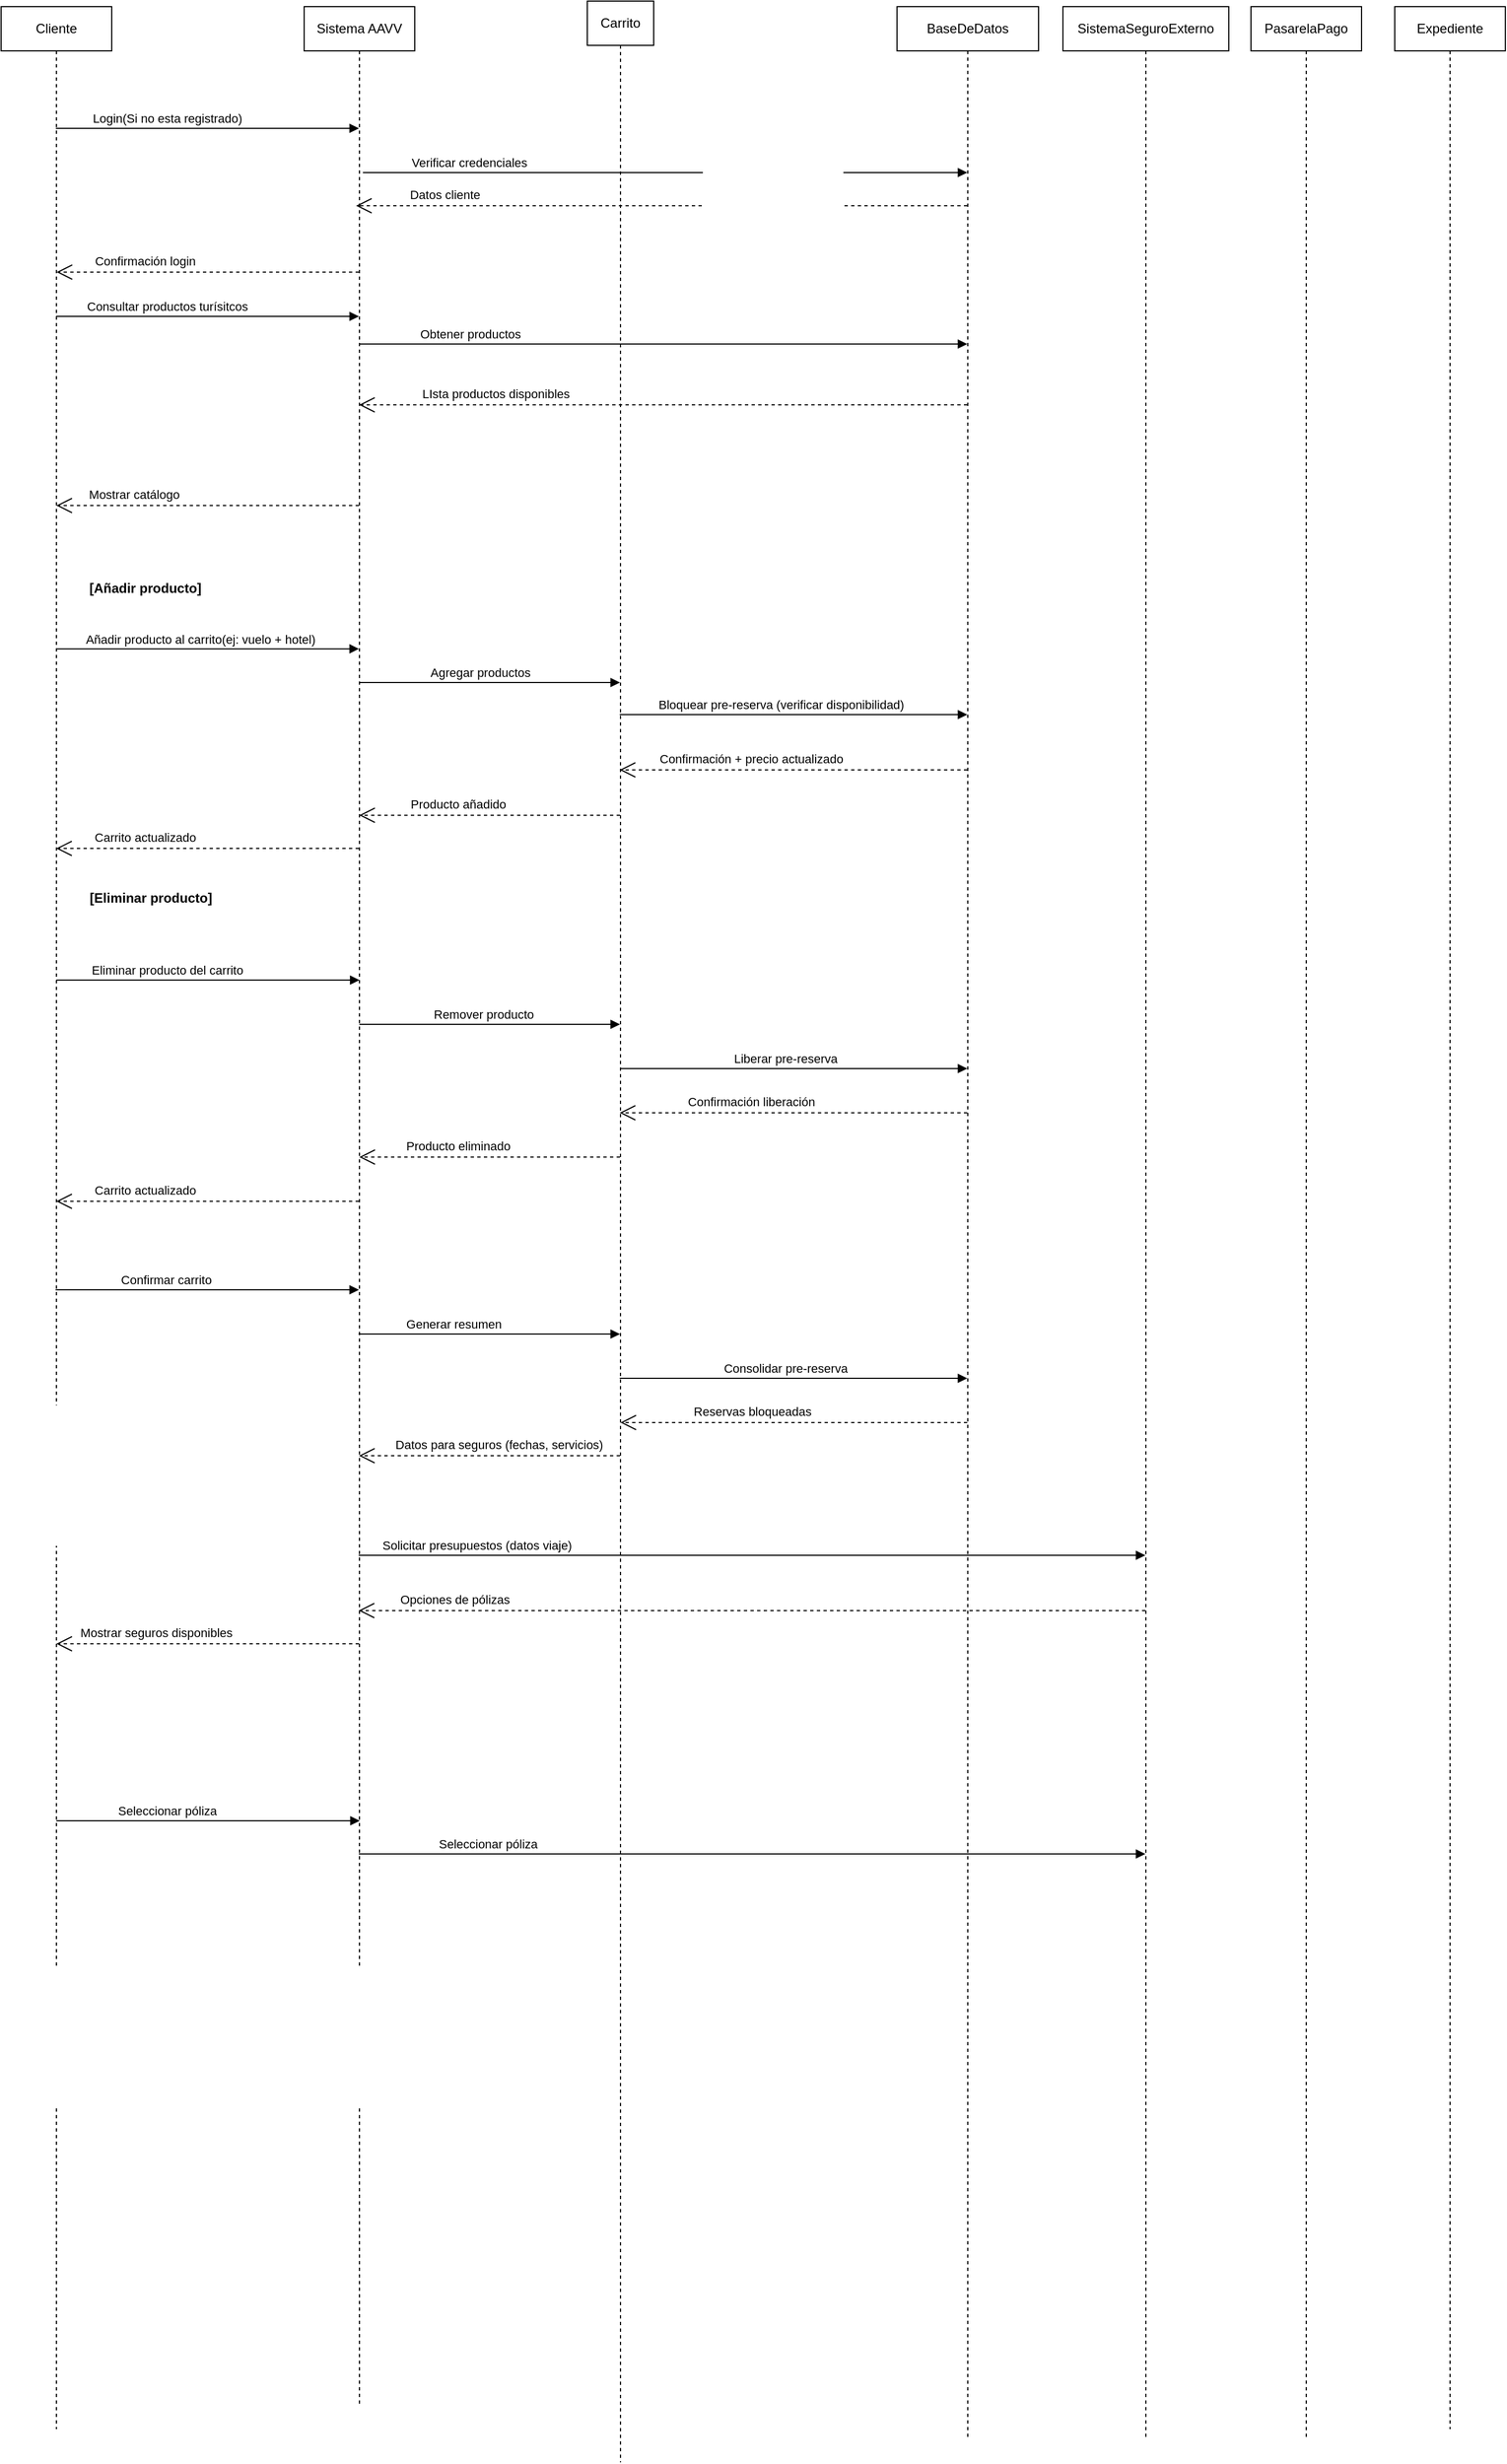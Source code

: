 <mxfile version="26.2.14">
  <diagram name="Página-1" id="8IQbDquWTTxxeq2xW0NO">
    <mxGraphModel dx="1115" dy="1196" grid="1" gridSize="10" guides="1" tooltips="1" connect="1" arrows="1" fold="1" page="1" pageScale="1" pageWidth="827" pageHeight="1169" math="0" shadow="0">
      <root>
        <mxCell id="0" />
        <mxCell id="1" parent="0" />
        <mxCell id="5mpojZy3bhpFWDZei2qy-2" value="Sistema AAVV" style="shape=umlLifeline;perimeter=lifelinePerimeter;whiteSpace=wrap;html=1;container=1;dropTarget=0;collapsible=0;recursiveResize=0;outlineConnect=0;portConstraint=eastwest;newEdgeStyle={&quot;curved&quot;:0,&quot;rounded&quot;:0};" vertex="1" parent="1">
          <mxGeometry x="474" y="80" width="100" height="2170" as="geometry" />
        </mxCell>
        <mxCell id="5mpojZy3bhpFWDZei2qy-3" value="Cliente" style="shape=umlLifeline;perimeter=lifelinePerimeter;whiteSpace=wrap;html=1;container=1;dropTarget=0;collapsible=0;recursiveResize=0;outlineConnect=0;portConstraint=eastwest;newEdgeStyle={&quot;curved&quot;:0,&quot;rounded&quot;:0};" vertex="1" parent="1">
          <mxGeometry x="200" y="80" width="100" height="2190" as="geometry" />
        </mxCell>
        <mxCell id="5mpojZy3bhpFWDZei2qy-4" value="SistemaSeguroExterno" style="shape=umlLifeline;perimeter=lifelinePerimeter;whiteSpace=wrap;html=1;container=1;dropTarget=0;collapsible=0;recursiveResize=0;outlineConnect=0;portConstraint=eastwest;newEdgeStyle={&quot;curved&quot;:0,&quot;rounded&quot;:0};" vertex="1" parent="1">
          <mxGeometry x="1160" y="80" width="150" height="2200" as="geometry" />
        </mxCell>
        <mxCell id="5mpojZy3bhpFWDZei2qy-5" value="BaseDeDatos" style="shape=umlLifeline;perimeter=lifelinePerimeter;whiteSpace=wrap;html=1;container=1;dropTarget=0;collapsible=0;recursiveResize=0;outlineConnect=0;portConstraint=eastwest;newEdgeStyle={&quot;curved&quot;:0,&quot;rounded&quot;:0};" vertex="1" parent="1">
          <mxGeometry x="1010" y="80" width="128" height="2200" as="geometry" />
        </mxCell>
        <mxCell id="5mpojZy3bhpFWDZei2qy-6" value="Carrito" style="shape=umlLifeline;perimeter=lifelinePerimeter;whiteSpace=wrap;html=1;container=1;dropTarget=0;collapsible=0;recursiveResize=0;outlineConnect=0;portConstraint=eastwest;newEdgeStyle={&quot;curved&quot;:0,&quot;rounded&quot;:0};" vertex="1" parent="1">
          <mxGeometry x="730" y="75" width="60" height="2225" as="geometry" />
        </mxCell>
        <mxCell id="5mpojZy3bhpFWDZei2qy-7" value="PasarelaPago" style="shape=umlLifeline;perimeter=lifelinePerimeter;whiteSpace=wrap;html=1;container=1;dropTarget=0;collapsible=0;recursiveResize=0;outlineConnect=0;portConstraint=eastwest;newEdgeStyle={&quot;curved&quot;:0,&quot;rounded&quot;:0};" vertex="1" parent="1">
          <mxGeometry x="1330" y="80" width="100" height="2200" as="geometry" />
        </mxCell>
        <mxCell id="5mpojZy3bhpFWDZei2qy-8" value="Expediente" style="shape=umlLifeline;perimeter=lifelinePerimeter;whiteSpace=wrap;html=1;container=1;dropTarget=0;collapsible=0;recursiveResize=0;outlineConnect=0;portConstraint=eastwest;newEdgeStyle={&quot;curved&quot;:0,&quot;rounded&quot;:0};" vertex="1" parent="1">
          <mxGeometry x="1460" y="80" width="100" height="2190" as="geometry" />
        </mxCell>
        <mxCell id="5mpojZy3bhpFWDZei2qy-9" value="Login(Si no esta registrado)" style="html=1;verticalAlign=bottom;endArrow=block;curved=0;rounded=0;" edge="1" parent="1" target="5mpojZy3bhpFWDZei2qy-2">
          <mxGeometry x="-0.266" width="80" relative="1" as="geometry">
            <mxPoint x="249.5" y="190" as="sourcePoint" />
            <mxPoint x="389.5" y="190" as="targetPoint" />
            <mxPoint as="offset" />
          </mxGeometry>
        </mxCell>
        <mxCell id="5mpojZy3bhpFWDZei2qy-10" value="Verificar credenciales" style="html=1;verticalAlign=bottom;endArrow=block;curved=0;rounded=0;exitX=0.526;exitY=0.194;exitDx=0;exitDy=0;exitPerimeter=0;" edge="1" parent="1" target="5mpojZy3bhpFWDZei2qy-5">
          <mxGeometry x="-0.649" width="80" relative="1" as="geometry">
            <mxPoint x="527.1" y="230.0" as="sourcePoint" />
            <mxPoint x="1000" y="230.0" as="targetPoint" />
            <mxPoint as="offset" />
          </mxGeometry>
        </mxCell>
        <mxCell id="5mpojZy3bhpFWDZei2qy-11" value="Datos cliente" style="endArrow=open;endSize=12;dashed=1;html=1;rounded=0;" edge="1" parent="1" source="5mpojZy3bhpFWDZei2qy-5">
          <mxGeometry x="0.711" y="-10" width="160" relative="1" as="geometry">
            <mxPoint x="739.05" y="260.0" as="sourcePoint" />
            <mxPoint x="520.95" y="260.0" as="targetPoint" />
            <mxPoint as="offset" />
          </mxGeometry>
        </mxCell>
        <mxCell id="5mpojZy3bhpFWDZei2qy-13" value="Confirmación login" style="endArrow=open;endSize=12;dashed=1;html=1;rounded=0;" edge="1" parent="1" source="5mpojZy3bhpFWDZei2qy-2">
          <mxGeometry x="0.416" y="-10" width="160" relative="1" as="geometry">
            <mxPoint x="450" y="320" as="sourcePoint" />
            <mxPoint x="250.2" y="320" as="targetPoint" />
            <mxPoint as="offset" />
          </mxGeometry>
        </mxCell>
        <mxCell id="5mpojZy3bhpFWDZei2qy-14" value="Consultar productos turísitcos" style="html=1;verticalAlign=bottom;endArrow=block;curved=0;rounded=0;" edge="1" parent="1" target="5mpojZy3bhpFWDZei2qy-2">
          <mxGeometry x="-0.267" width="80" relative="1" as="geometry">
            <mxPoint x="249.7" y="360" as="sourcePoint" />
            <mxPoint x="489.5" y="360" as="targetPoint" />
            <mxPoint as="offset" />
          </mxGeometry>
        </mxCell>
        <mxCell id="5mpojZy3bhpFWDZei2qy-15" value="Obtener productos" style="html=1;verticalAlign=bottom;endArrow=block;curved=0;rounded=0;" edge="1" parent="1" target="5mpojZy3bhpFWDZei2qy-5">
          <mxGeometry x="-0.637" width="80" relative="1" as="geometry">
            <mxPoint x="523.7" y="385" as="sourcePoint" />
            <mxPoint x="740" y="385" as="targetPoint" />
            <mxPoint as="offset" />
          </mxGeometry>
        </mxCell>
        <mxCell id="5mpojZy3bhpFWDZei2qy-16" value="LIsta productos disponibles" style="endArrow=open;endSize=12;dashed=1;html=1;rounded=0;" edge="1" parent="1" source="5mpojZy3bhpFWDZei2qy-5">
          <mxGeometry x="0.553" y="-10" width="160" relative="1" as="geometry">
            <mxPoint x="759.5" y="440" as="sourcePoint" />
            <mxPoint x="523.7" y="440" as="targetPoint" />
            <mxPoint as="offset" />
          </mxGeometry>
        </mxCell>
        <mxCell id="5mpojZy3bhpFWDZei2qy-17" value="Mostrar catálogo" style="endArrow=open;endSize=12;dashed=1;html=1;rounded=0;" edge="1" parent="1">
          <mxGeometry x="0.488" y="-10" width="160" relative="1" as="geometry">
            <mxPoint x="523.5" y="531" as="sourcePoint" />
            <mxPoint x="249.997" y="531" as="targetPoint" />
            <mxPoint as="offset" />
          </mxGeometry>
        </mxCell>
        <mxCell id="5mpojZy3bhpFWDZei2qy-21" value="Añadir producto al carrito(ej: vuelo + hotel)" style="html=1;verticalAlign=bottom;endArrow=block;curved=0;rounded=0;" edge="1" parent="1">
          <mxGeometry x="-0.047" width="80" relative="1" as="geometry">
            <mxPoint x="249.5" y="660.6" as="sourcePoint" />
            <mxPoint x="523.5" y="660.6" as="targetPoint" />
            <mxPoint as="offset" />
          </mxGeometry>
        </mxCell>
        <mxCell id="5mpojZy3bhpFWDZei2qy-22" value="Agregar productos" style="html=1;verticalAlign=bottom;endArrow=block;curved=0;rounded=0;" edge="1" parent="1" target="5mpojZy3bhpFWDZei2qy-6">
          <mxGeometry x="-0.072" width="80" relative="1" as="geometry">
            <mxPoint x="523.833" y="691" as="sourcePoint" />
            <mxPoint x="709.5" y="691" as="targetPoint" />
            <mxPoint as="offset" />
          </mxGeometry>
        </mxCell>
        <mxCell id="5mpojZy3bhpFWDZei2qy-23" value="Bloquear pre-reserva (verificar disponibilidad)" style="html=1;verticalAlign=bottom;endArrow=block;curved=0;rounded=0;" edge="1" parent="1">
          <mxGeometry x="-0.072" width="80" relative="1" as="geometry">
            <mxPoint x="759.324" y="720" as="sourcePoint" />
            <mxPoint x="1073.5" y="720" as="targetPoint" />
            <mxPoint as="offset" />
          </mxGeometry>
        </mxCell>
        <mxCell id="5mpojZy3bhpFWDZei2qy-24" value="Confirmación + precio actualizado" style="endArrow=open;endSize=12;dashed=1;html=1;rounded=0;" edge="1" parent="1">
          <mxGeometry x="0.243" y="-10" width="160" relative="1" as="geometry">
            <mxPoint x="1073.5" y="770" as="sourcePoint" />
            <mxPoint x="759.324" y="770" as="targetPoint" />
            <mxPoint as="offset" />
          </mxGeometry>
        </mxCell>
        <mxCell id="5mpojZy3bhpFWDZei2qy-25" value="Producto añadido" style="endArrow=open;endSize=12;dashed=1;html=1;rounded=0;" edge="1" parent="1" source="5mpojZy3bhpFWDZei2qy-6">
          <mxGeometry x="0.243" y="-10" width="160" relative="1" as="geometry">
            <mxPoint x="709.5" y="811" as="sourcePoint" />
            <mxPoint x="523.833" y="811" as="targetPoint" />
            <mxPoint as="offset" />
          </mxGeometry>
        </mxCell>
        <mxCell id="5mpojZy3bhpFWDZei2qy-26" value="Carrito actualizado" style="endArrow=open;endSize=12;dashed=1;html=1;rounded=0;" edge="1" parent="1">
          <mxGeometry x="0.414" y="-10" width="160" relative="1" as="geometry">
            <mxPoint x="523.5" y="841" as="sourcePoint" />
            <mxPoint x="249.833" y="841" as="targetPoint" />
            <mxPoint as="offset" />
          </mxGeometry>
        </mxCell>
        <mxCell id="5mpojZy3bhpFWDZei2qy-27" value="[Eliminar producto]" style="text;align=center;fontStyle=1;verticalAlign=middle;spacingLeft=3;spacingRight=3;strokeColor=none;rotatable=0;points=[[0,0.5],[1,0.5]];portConstraint=eastwest;html=1;" vertex="1" parent="1">
          <mxGeometry x="275" y="873" width="120" height="26" as="geometry" />
        </mxCell>
        <mxCell id="5mpojZy3bhpFWDZei2qy-28" value="[Añadir producto]" style="text;align=center;fontStyle=1;verticalAlign=middle;spacingLeft=3;spacingRight=3;strokeColor=none;rotatable=0;points=[[0,0.5],[1,0.5]];portConstraint=eastwest;html=1;" vertex="1" parent="1">
          <mxGeometry x="270" y="593" width="120" height="26" as="geometry" />
        </mxCell>
        <mxCell id="5mpojZy3bhpFWDZei2qy-29" value="Eliminar producto del carrito" style="html=1;verticalAlign=bottom;endArrow=block;curved=0;rounded=0;" edge="1" parent="1">
          <mxGeometry x="-0.27" width="80" relative="1" as="geometry">
            <mxPoint x="250" y="960" as="sourcePoint" />
            <mxPoint x="524" y="960.0" as="targetPoint" />
            <mxPoint as="offset" />
          </mxGeometry>
        </mxCell>
        <mxCell id="5mpojZy3bhpFWDZei2qy-30" value="Remover producto" style="html=1;verticalAlign=bottom;endArrow=block;curved=0;rounded=0;" edge="1" parent="1" target="5mpojZy3bhpFWDZei2qy-6">
          <mxGeometry x="-0.047" width="80" relative="1" as="geometry">
            <mxPoint x="523.929" y="1000" as="sourcePoint" />
            <mxPoint x="709.5" y="1000" as="targetPoint" />
            <mxPoint as="offset" />
          </mxGeometry>
        </mxCell>
        <mxCell id="5mpojZy3bhpFWDZei2qy-31" value="Liberar pre-reserva" style="html=1;verticalAlign=bottom;endArrow=block;curved=0;rounded=0;" edge="1" parent="1" target="5mpojZy3bhpFWDZei2qy-5">
          <mxGeometry x="-0.047" width="80" relative="1" as="geometry">
            <mxPoint x="759.667" y="1040.0" as="sourcePoint" />
            <mxPoint x="999.5" y="1040.0" as="targetPoint" />
            <mxPoint as="offset" />
          </mxGeometry>
        </mxCell>
        <mxCell id="5mpojZy3bhpFWDZei2qy-32" value="Confirmación liberación" style="endArrow=open;endSize=12;dashed=1;html=1;rounded=0;" edge="1" parent="1">
          <mxGeometry x="0.243" y="-10" width="160" relative="1" as="geometry">
            <mxPoint x="1073.5" y="1080" as="sourcePoint" />
            <mxPoint x="759.324" y="1080" as="targetPoint" />
            <mxPoint as="offset" />
          </mxGeometry>
        </mxCell>
        <mxCell id="5mpojZy3bhpFWDZei2qy-33" value="Producto eliminado" style="endArrow=open;endSize=12;dashed=1;html=1;rounded=0;" edge="1" parent="1" source="5mpojZy3bhpFWDZei2qy-6">
          <mxGeometry x="0.243" y="-10" width="160" relative="1" as="geometry">
            <mxPoint x="709.5" y="1120" as="sourcePoint" />
            <mxPoint x="523.929" y="1120" as="targetPoint" />
            <mxPoint as="offset" />
          </mxGeometry>
        </mxCell>
        <mxCell id="5mpojZy3bhpFWDZei2qy-34" value="Carrito actualizado" style="endArrow=open;endSize=12;dashed=1;html=1;rounded=0;" edge="1" parent="1">
          <mxGeometry x="0.414" y="-10" width="160" relative="1" as="geometry">
            <mxPoint x="523.5" y="1160" as="sourcePoint" />
            <mxPoint x="249.929" y="1160" as="targetPoint" />
            <mxPoint as="offset" />
          </mxGeometry>
        </mxCell>
        <mxCell id="5mpojZy3bhpFWDZei2qy-35" value="Confirmar carrito" style="html=1;verticalAlign=bottom;endArrow=block;curved=0;rounded=0;" edge="1" parent="1">
          <mxGeometry x="-0.27" width="80" relative="1" as="geometry">
            <mxPoint x="249.25" y="1240" as="sourcePoint" />
            <mxPoint x="523.5" y="1240" as="targetPoint" />
            <mxPoint as="offset" />
          </mxGeometry>
        </mxCell>
        <mxCell id="5mpojZy3bhpFWDZei2qy-36" value="Generar resumen" style="html=1;verticalAlign=bottom;endArrow=block;curved=0;rounded=0;" edge="1" parent="1" target="5mpojZy3bhpFWDZei2qy-6">
          <mxGeometry x="-0.27" width="80" relative="1" as="geometry">
            <mxPoint x="523.25" y="1280" as="sourcePoint" />
            <mxPoint x="709.5" y="1280" as="targetPoint" />
            <mxPoint as="offset" />
          </mxGeometry>
        </mxCell>
        <mxCell id="5mpojZy3bhpFWDZei2qy-37" value="Consolidar pre-reserva" style="html=1;verticalAlign=bottom;endArrow=block;curved=0;rounded=0;" edge="1" parent="1">
          <mxGeometry x="-0.047" width="80" relative="1" as="geometry">
            <mxPoint x="759.324" y="1320" as="sourcePoint" />
            <mxPoint x="1073.5" y="1320" as="targetPoint" />
            <mxPoint as="offset" />
          </mxGeometry>
        </mxCell>
        <mxCell id="5mpojZy3bhpFWDZei2qy-38" value="Reservas bloqueadas" style="endArrow=open;endSize=12;dashed=1;html=1;rounded=0;" edge="1" parent="1" source="5mpojZy3bhpFWDZei2qy-5">
          <mxGeometry x="0.243" y="-10" width="160" relative="1" as="geometry">
            <mxPoint x="1000.5" y="1360" as="sourcePoint" />
            <mxPoint x="760" y="1360" as="targetPoint" />
            <mxPoint as="offset" />
          </mxGeometry>
        </mxCell>
        <mxCell id="5mpojZy3bhpFWDZei2qy-39" value="Datos para seguros (fechas, servicios)" style="endArrow=open;endSize=12;dashed=1;html=1;rounded=0;" edge="1" parent="1" source="5mpojZy3bhpFWDZei2qy-6">
          <mxGeometry x="-0.071" y="-10" width="160" relative="1" as="geometry">
            <mxPoint x="709.5" y="1390" as="sourcePoint" />
            <mxPoint x="523.63" y="1390" as="targetPoint" />
            <mxPoint as="offset" />
          </mxGeometry>
        </mxCell>
        <mxCell id="5mpojZy3bhpFWDZei2qy-41" value="Solicitar presupuestos (datos viaje)" style="html=1;verticalAlign=bottom;endArrow=block;curved=0;rounded=0;" edge="1" parent="1">
          <mxGeometry x="-0.7" width="80" relative="1" as="geometry">
            <mxPoint x="523.324" y="1480" as="sourcePoint" />
            <mxPoint x="1234.5" y="1480" as="targetPoint" />
            <mxPoint as="offset" />
          </mxGeometry>
        </mxCell>
        <mxCell id="5mpojZy3bhpFWDZei2qy-42" value="Opciones de pólizas" style="endArrow=open;endSize=12;dashed=1;html=1;rounded=0;" edge="1" parent="1">
          <mxGeometry x="0.756" y="-10" width="160" relative="1" as="geometry">
            <mxPoint x="1234.5" y="1530" as="sourcePoint" />
            <mxPoint x="523.324" y="1530" as="targetPoint" />
            <mxPoint as="offset" />
          </mxGeometry>
        </mxCell>
        <mxCell id="5mpojZy3bhpFWDZei2qy-43" value="Mostrar seguros disponibles" style="endArrow=open;endSize=12;dashed=1;html=1;rounded=0;" edge="1" parent="1">
          <mxGeometry x="0.342" y="-10" width="160" relative="1" as="geometry">
            <mxPoint x="523.57" y="1560" as="sourcePoint" />
            <mxPoint x="249.999" y="1560" as="targetPoint" />
            <mxPoint as="offset" />
          </mxGeometry>
        </mxCell>
        <mxCell id="5mpojZy3bhpFWDZei2qy-44" value="Seleccionar póliza" style="html=1;verticalAlign=bottom;endArrow=block;curved=0;rounded=0;" edge="1" parent="1">
          <mxGeometry x="-0.27" width="80" relative="1" as="geometry">
            <mxPoint x="250" y="1720" as="sourcePoint" />
            <mxPoint x="524.25" y="1720" as="targetPoint" />
            <mxPoint as="offset" />
          </mxGeometry>
        </mxCell>
        <mxCell id="5mpojZy3bhpFWDZei2qy-45" value="Seleccionar póliza" style="html=1;verticalAlign=bottom;endArrow=block;curved=0;rounded=0;" edge="1" parent="1">
          <mxGeometry x="-0.672" width="80" relative="1" as="geometry">
            <mxPoint x="523.447" y="1750" as="sourcePoint" />
            <mxPoint x="1234.5" y="1750" as="targetPoint" />
            <mxPoint as="offset" />
          </mxGeometry>
        </mxCell>
      </root>
    </mxGraphModel>
  </diagram>
</mxfile>
